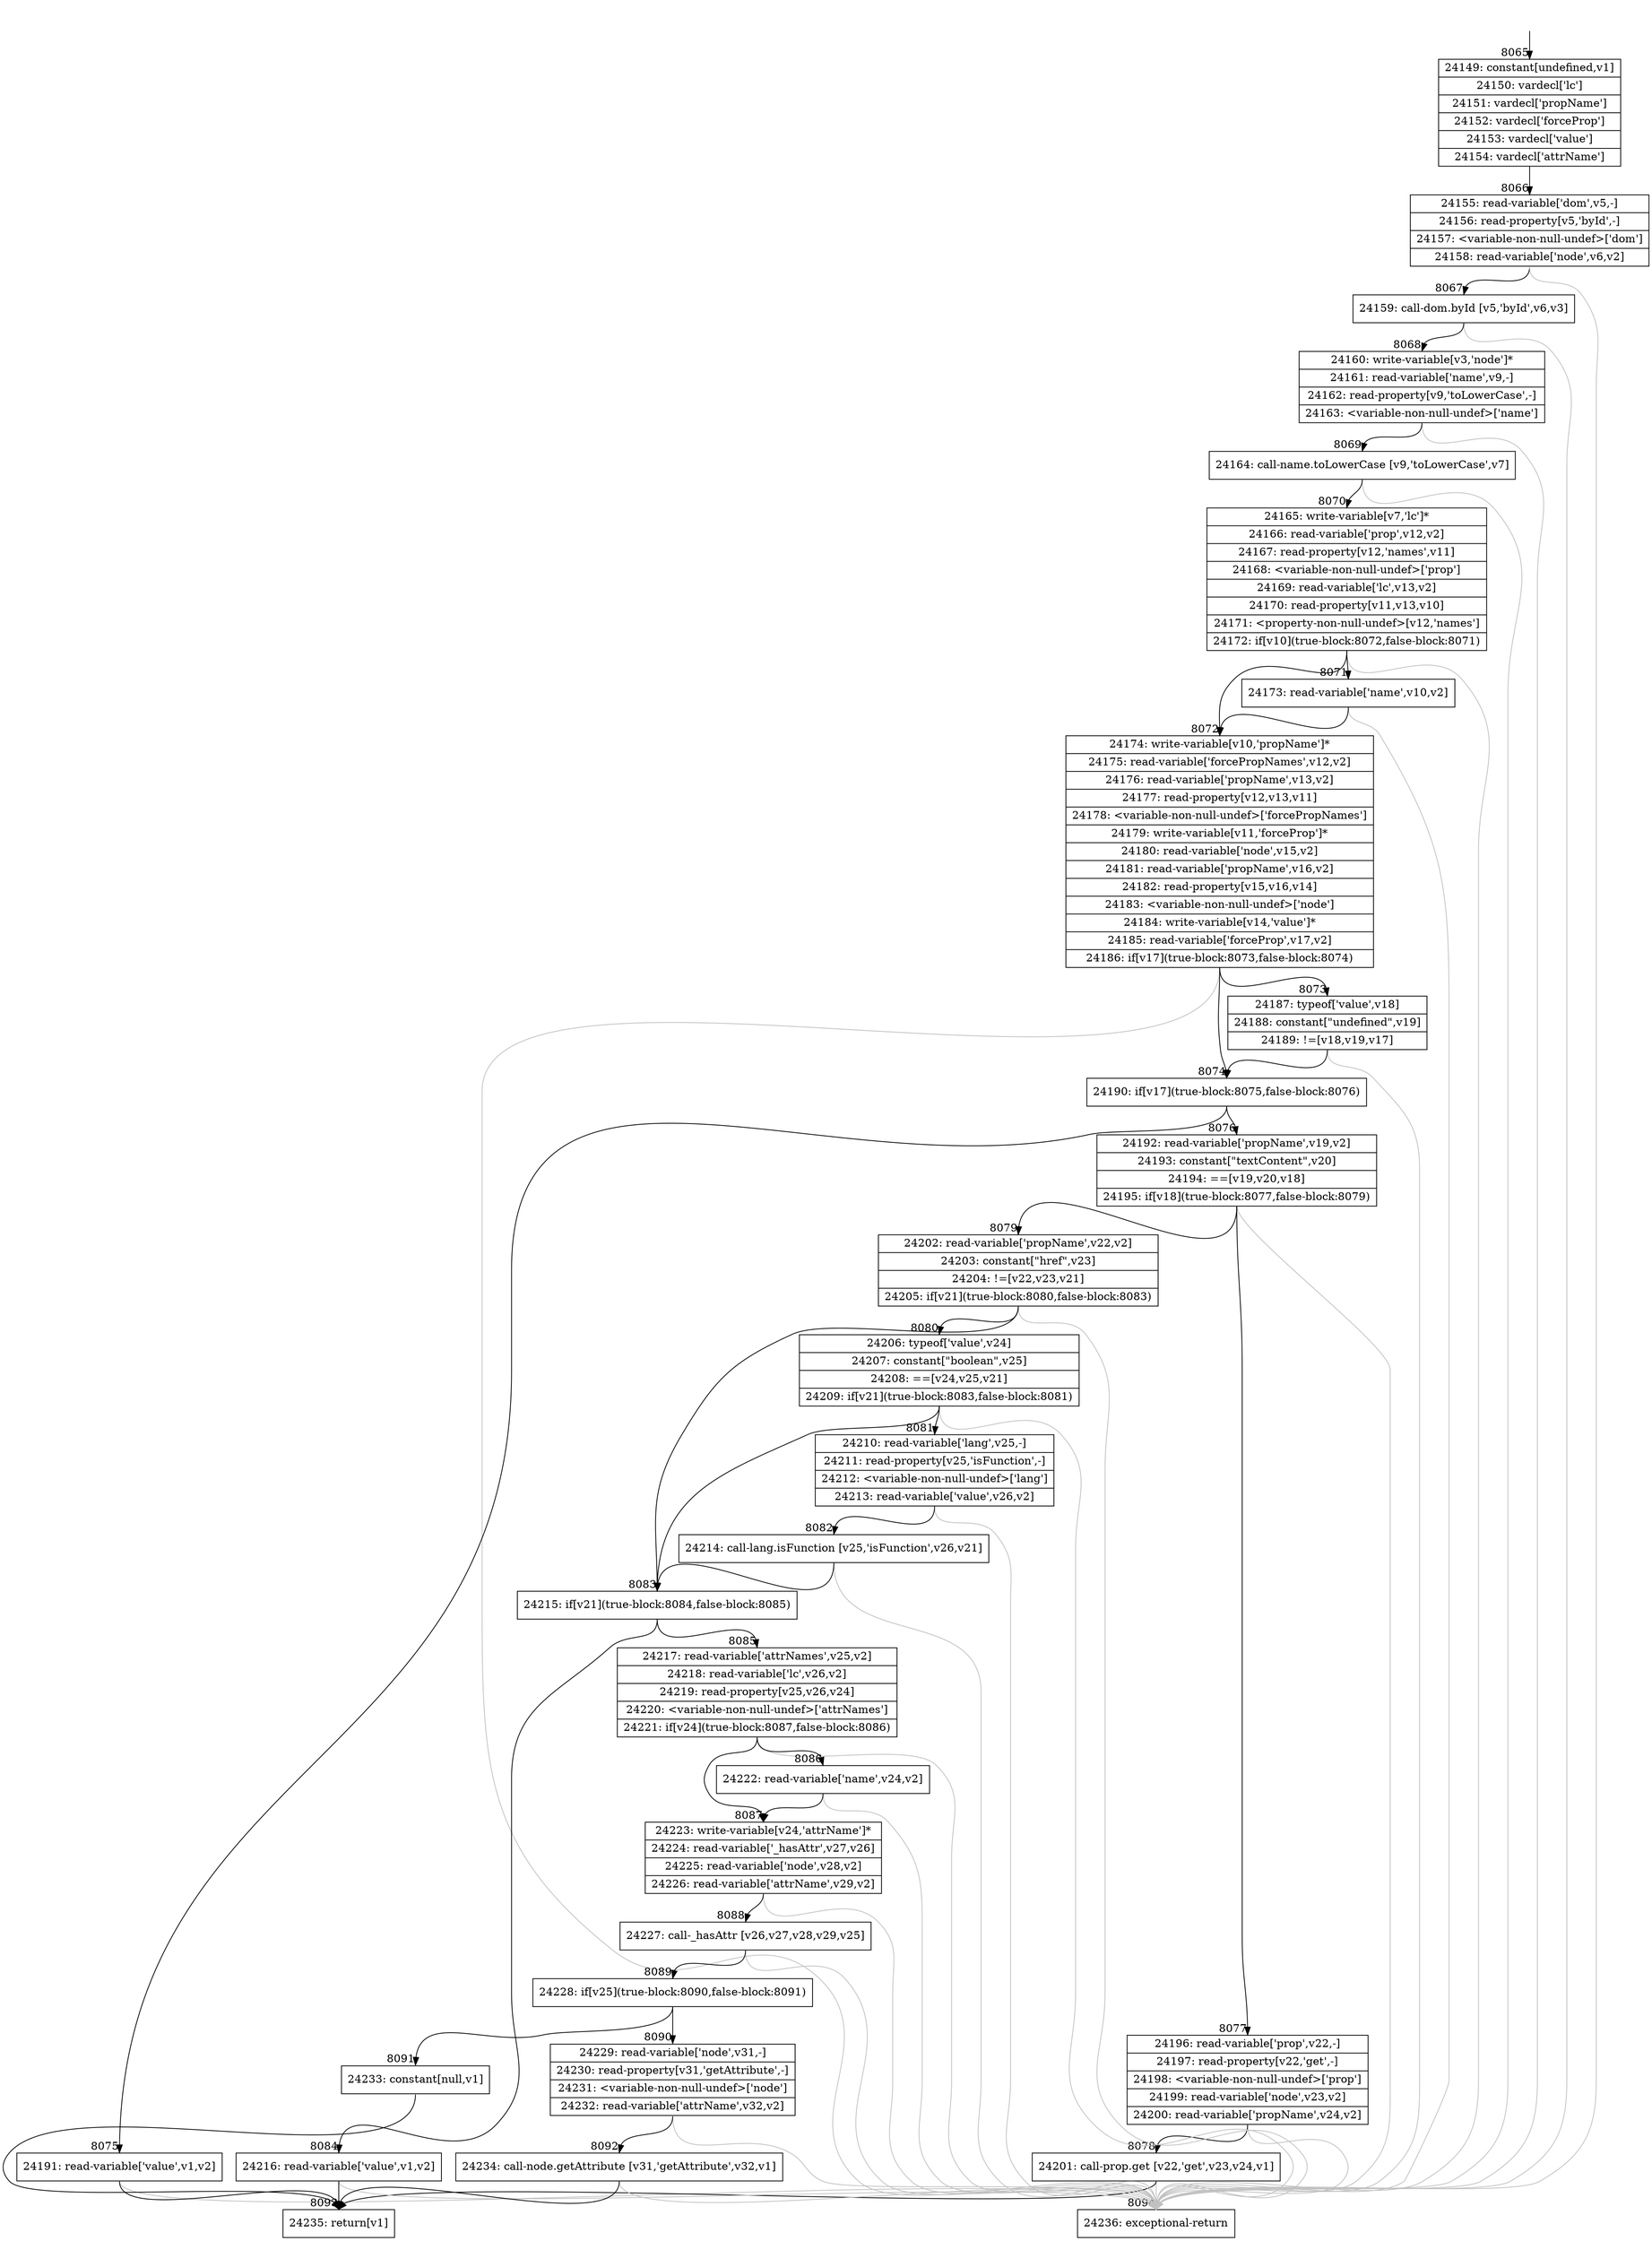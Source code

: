 digraph {
rankdir="TD"
BB_entry545[shape=none,label=""];
BB_entry545 -> BB8065 [tailport=s, headport=n, headlabel="    8065"]
BB8065 [shape=record label="{24149: constant[undefined,v1]|24150: vardecl['lc']|24151: vardecl['propName']|24152: vardecl['forceProp']|24153: vardecl['value']|24154: vardecl['attrName']}" ] 
BB8065 -> BB8066 [tailport=s, headport=n, headlabel="      8066"]
BB8066 [shape=record label="{24155: read-variable['dom',v5,-]|24156: read-property[v5,'byId',-]|24157: \<variable-non-null-undef\>['dom']|24158: read-variable['node',v6,v2]}" ] 
BB8066 -> BB8067 [tailport=s, headport=n, headlabel="      8067"]
BB8066 -> BB8094 [tailport=s, headport=n, color=gray, headlabel="      8094"]
BB8067 [shape=record label="{24159: call-dom.byId [v5,'byId',v6,v3]}" ] 
BB8067 -> BB8068 [tailport=s, headport=n, headlabel="      8068"]
BB8067 -> BB8094 [tailport=s, headport=n, color=gray]
BB8068 [shape=record label="{24160: write-variable[v3,'node']*|24161: read-variable['name',v9,-]|24162: read-property[v9,'toLowerCase',-]|24163: \<variable-non-null-undef\>['name']}" ] 
BB8068 -> BB8069 [tailport=s, headport=n, headlabel="      8069"]
BB8068 -> BB8094 [tailport=s, headport=n, color=gray]
BB8069 [shape=record label="{24164: call-name.toLowerCase [v9,'toLowerCase',v7]}" ] 
BB8069 -> BB8070 [tailport=s, headport=n, headlabel="      8070"]
BB8069 -> BB8094 [tailport=s, headport=n, color=gray]
BB8070 [shape=record label="{24165: write-variable[v7,'lc']*|24166: read-variable['prop',v12,v2]|24167: read-property[v12,'names',v11]|24168: \<variable-non-null-undef\>['prop']|24169: read-variable['lc',v13,v2]|24170: read-property[v11,v13,v10]|24171: \<property-non-null-undef\>[v12,'names']|24172: if[v10](true-block:8072,false-block:8071)}" ] 
BB8070 -> BB8072 [tailport=s, headport=n, headlabel="      8072"]
BB8070 -> BB8071 [tailport=s, headport=n, headlabel="      8071"]
BB8070 -> BB8094 [tailport=s, headport=n, color=gray]
BB8071 [shape=record label="{24173: read-variable['name',v10,v2]}" ] 
BB8071 -> BB8072 [tailport=s, headport=n]
BB8071 -> BB8094 [tailport=s, headport=n, color=gray]
BB8072 [shape=record label="{24174: write-variable[v10,'propName']*|24175: read-variable['forcePropNames',v12,v2]|24176: read-variable['propName',v13,v2]|24177: read-property[v12,v13,v11]|24178: \<variable-non-null-undef\>['forcePropNames']|24179: write-variable[v11,'forceProp']*|24180: read-variable['node',v15,v2]|24181: read-variable['propName',v16,v2]|24182: read-property[v15,v16,v14]|24183: \<variable-non-null-undef\>['node']|24184: write-variable[v14,'value']*|24185: read-variable['forceProp',v17,v2]|24186: if[v17](true-block:8073,false-block:8074)}" ] 
BB8072 -> BB8074 [tailport=s, headport=n, headlabel="      8074"]
BB8072 -> BB8073 [tailport=s, headport=n, headlabel="      8073"]
BB8072 -> BB8094 [tailport=s, headport=n, color=gray]
BB8073 [shape=record label="{24187: typeof['value',v18]|24188: constant[\"undefined\",v19]|24189: !=[v18,v19,v17]}" ] 
BB8073 -> BB8074 [tailport=s, headport=n]
BB8073 -> BB8094 [tailport=s, headport=n, color=gray]
BB8074 [shape=record label="{24190: if[v17](true-block:8075,false-block:8076)}" ] 
BB8074 -> BB8075 [tailport=s, headport=n, headlabel="      8075"]
BB8074 -> BB8076 [tailport=s, headport=n, headlabel="      8076"]
BB8075 [shape=record label="{24191: read-variable['value',v1,v2]}" ] 
BB8075 -> BB8093 [tailport=s, headport=n, headlabel="      8093"]
BB8075 -> BB8094 [tailport=s, headport=n, color=gray]
BB8076 [shape=record label="{24192: read-variable['propName',v19,v2]|24193: constant[\"textContent\",v20]|24194: ==[v19,v20,v18]|24195: if[v18](true-block:8077,false-block:8079)}" ] 
BB8076 -> BB8077 [tailport=s, headport=n, headlabel="      8077"]
BB8076 -> BB8079 [tailport=s, headport=n, headlabel="      8079"]
BB8076 -> BB8094 [tailport=s, headport=n, color=gray]
BB8077 [shape=record label="{24196: read-variable['prop',v22,-]|24197: read-property[v22,'get',-]|24198: \<variable-non-null-undef\>['prop']|24199: read-variable['node',v23,v2]|24200: read-variable['propName',v24,v2]}" ] 
BB8077 -> BB8078 [tailport=s, headport=n, headlabel="      8078"]
BB8077 -> BB8094 [tailport=s, headport=n, color=gray]
BB8078 [shape=record label="{24201: call-prop.get [v22,'get',v23,v24,v1]}" ] 
BB8078 -> BB8093 [tailport=s, headport=n]
BB8078 -> BB8094 [tailport=s, headport=n, color=gray]
BB8079 [shape=record label="{24202: read-variable['propName',v22,v2]|24203: constant[\"href\",v23]|24204: !=[v22,v23,v21]|24205: if[v21](true-block:8080,false-block:8083)}" ] 
BB8079 -> BB8083 [tailport=s, headport=n, headlabel="      8083"]
BB8079 -> BB8080 [tailport=s, headport=n, headlabel="      8080"]
BB8079 -> BB8094 [tailport=s, headport=n, color=gray]
BB8080 [shape=record label="{24206: typeof['value',v24]|24207: constant[\"boolean\",v25]|24208: ==[v24,v25,v21]|24209: if[v21](true-block:8083,false-block:8081)}" ] 
BB8080 -> BB8083 [tailport=s, headport=n]
BB8080 -> BB8081 [tailport=s, headport=n, headlabel="      8081"]
BB8080 -> BB8094 [tailport=s, headport=n, color=gray]
BB8081 [shape=record label="{24210: read-variable['lang',v25,-]|24211: read-property[v25,'isFunction',-]|24212: \<variable-non-null-undef\>['lang']|24213: read-variable['value',v26,v2]}" ] 
BB8081 -> BB8082 [tailport=s, headport=n, headlabel="      8082"]
BB8081 -> BB8094 [tailport=s, headport=n, color=gray]
BB8082 [shape=record label="{24214: call-lang.isFunction [v25,'isFunction',v26,v21]}" ] 
BB8082 -> BB8083 [tailport=s, headport=n]
BB8082 -> BB8094 [tailport=s, headport=n, color=gray]
BB8083 [shape=record label="{24215: if[v21](true-block:8084,false-block:8085)}" ] 
BB8083 -> BB8084 [tailport=s, headport=n, headlabel="      8084"]
BB8083 -> BB8085 [tailport=s, headport=n, headlabel="      8085"]
BB8084 [shape=record label="{24216: read-variable['value',v1,v2]}" ] 
BB8084 -> BB8093 [tailport=s, headport=n]
BB8084 -> BB8094 [tailport=s, headport=n, color=gray]
BB8085 [shape=record label="{24217: read-variable['attrNames',v25,v2]|24218: read-variable['lc',v26,v2]|24219: read-property[v25,v26,v24]|24220: \<variable-non-null-undef\>['attrNames']|24221: if[v24](true-block:8087,false-block:8086)}" ] 
BB8085 -> BB8087 [tailport=s, headport=n, headlabel="      8087"]
BB8085 -> BB8086 [tailport=s, headport=n, headlabel="      8086"]
BB8085 -> BB8094 [tailport=s, headport=n, color=gray]
BB8086 [shape=record label="{24222: read-variable['name',v24,v2]}" ] 
BB8086 -> BB8087 [tailport=s, headport=n]
BB8086 -> BB8094 [tailport=s, headport=n, color=gray]
BB8087 [shape=record label="{24223: write-variable[v24,'attrName']*|24224: read-variable['_hasAttr',v27,v26]|24225: read-variable['node',v28,v2]|24226: read-variable['attrName',v29,v2]}" ] 
BB8087 -> BB8088 [tailport=s, headport=n, headlabel="      8088"]
BB8087 -> BB8094 [tailport=s, headport=n, color=gray]
BB8088 [shape=record label="{24227: call-_hasAttr [v26,v27,v28,v29,v25]}" ] 
BB8088 -> BB8089 [tailport=s, headport=n, headlabel="      8089"]
BB8088 -> BB8094 [tailport=s, headport=n, color=gray]
BB8089 [shape=record label="{24228: if[v25](true-block:8090,false-block:8091)}" ] 
BB8089 -> BB8090 [tailport=s, headport=n, headlabel="      8090"]
BB8089 -> BB8091 [tailport=s, headport=n, headlabel="      8091"]
BB8090 [shape=record label="{24229: read-variable['node',v31,-]|24230: read-property[v31,'getAttribute',-]|24231: \<variable-non-null-undef\>['node']|24232: read-variable['attrName',v32,v2]}" ] 
BB8090 -> BB8092 [tailport=s, headport=n, headlabel="      8092"]
BB8090 -> BB8094 [tailport=s, headport=n, color=gray]
BB8091 [shape=record label="{24233: constant[null,v1]}" ] 
BB8091 -> BB8093 [tailport=s, headport=n]
BB8092 [shape=record label="{24234: call-node.getAttribute [v31,'getAttribute',v32,v1]}" ] 
BB8092 -> BB8093 [tailport=s, headport=n]
BB8092 -> BB8094 [tailport=s, headport=n, color=gray]
BB8093 [shape=record label="{24235: return[v1]}" ] 
BB8094 [shape=record label="{24236: exceptional-return}" ] 
//#$~ 11336
}
